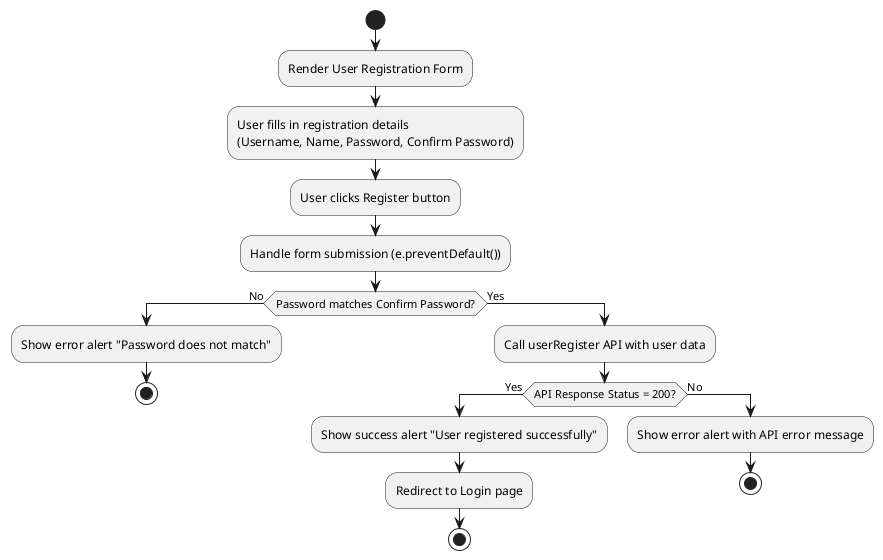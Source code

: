 @startuml User Registration Flow
start

:Render User Registration Form;

:User fills in registration details\n(Username, Name, Password, Confirm Password);

:User clicks Register button;

:Handle form submission (e.preventDefault());

if (Password matches Confirm Password?) then (No)
    :Show error alert "Password does not match";
    stop
else (Yes)
    :Call userRegister API with user data;
    
    if (API Response Status = 200?) then (Yes)
        :Show success alert "User registered successfully";
        :Redirect to Login page;
        stop
    else (No)
        :Show error alert with API error message;
        stop
    endif
endif

@enduml
